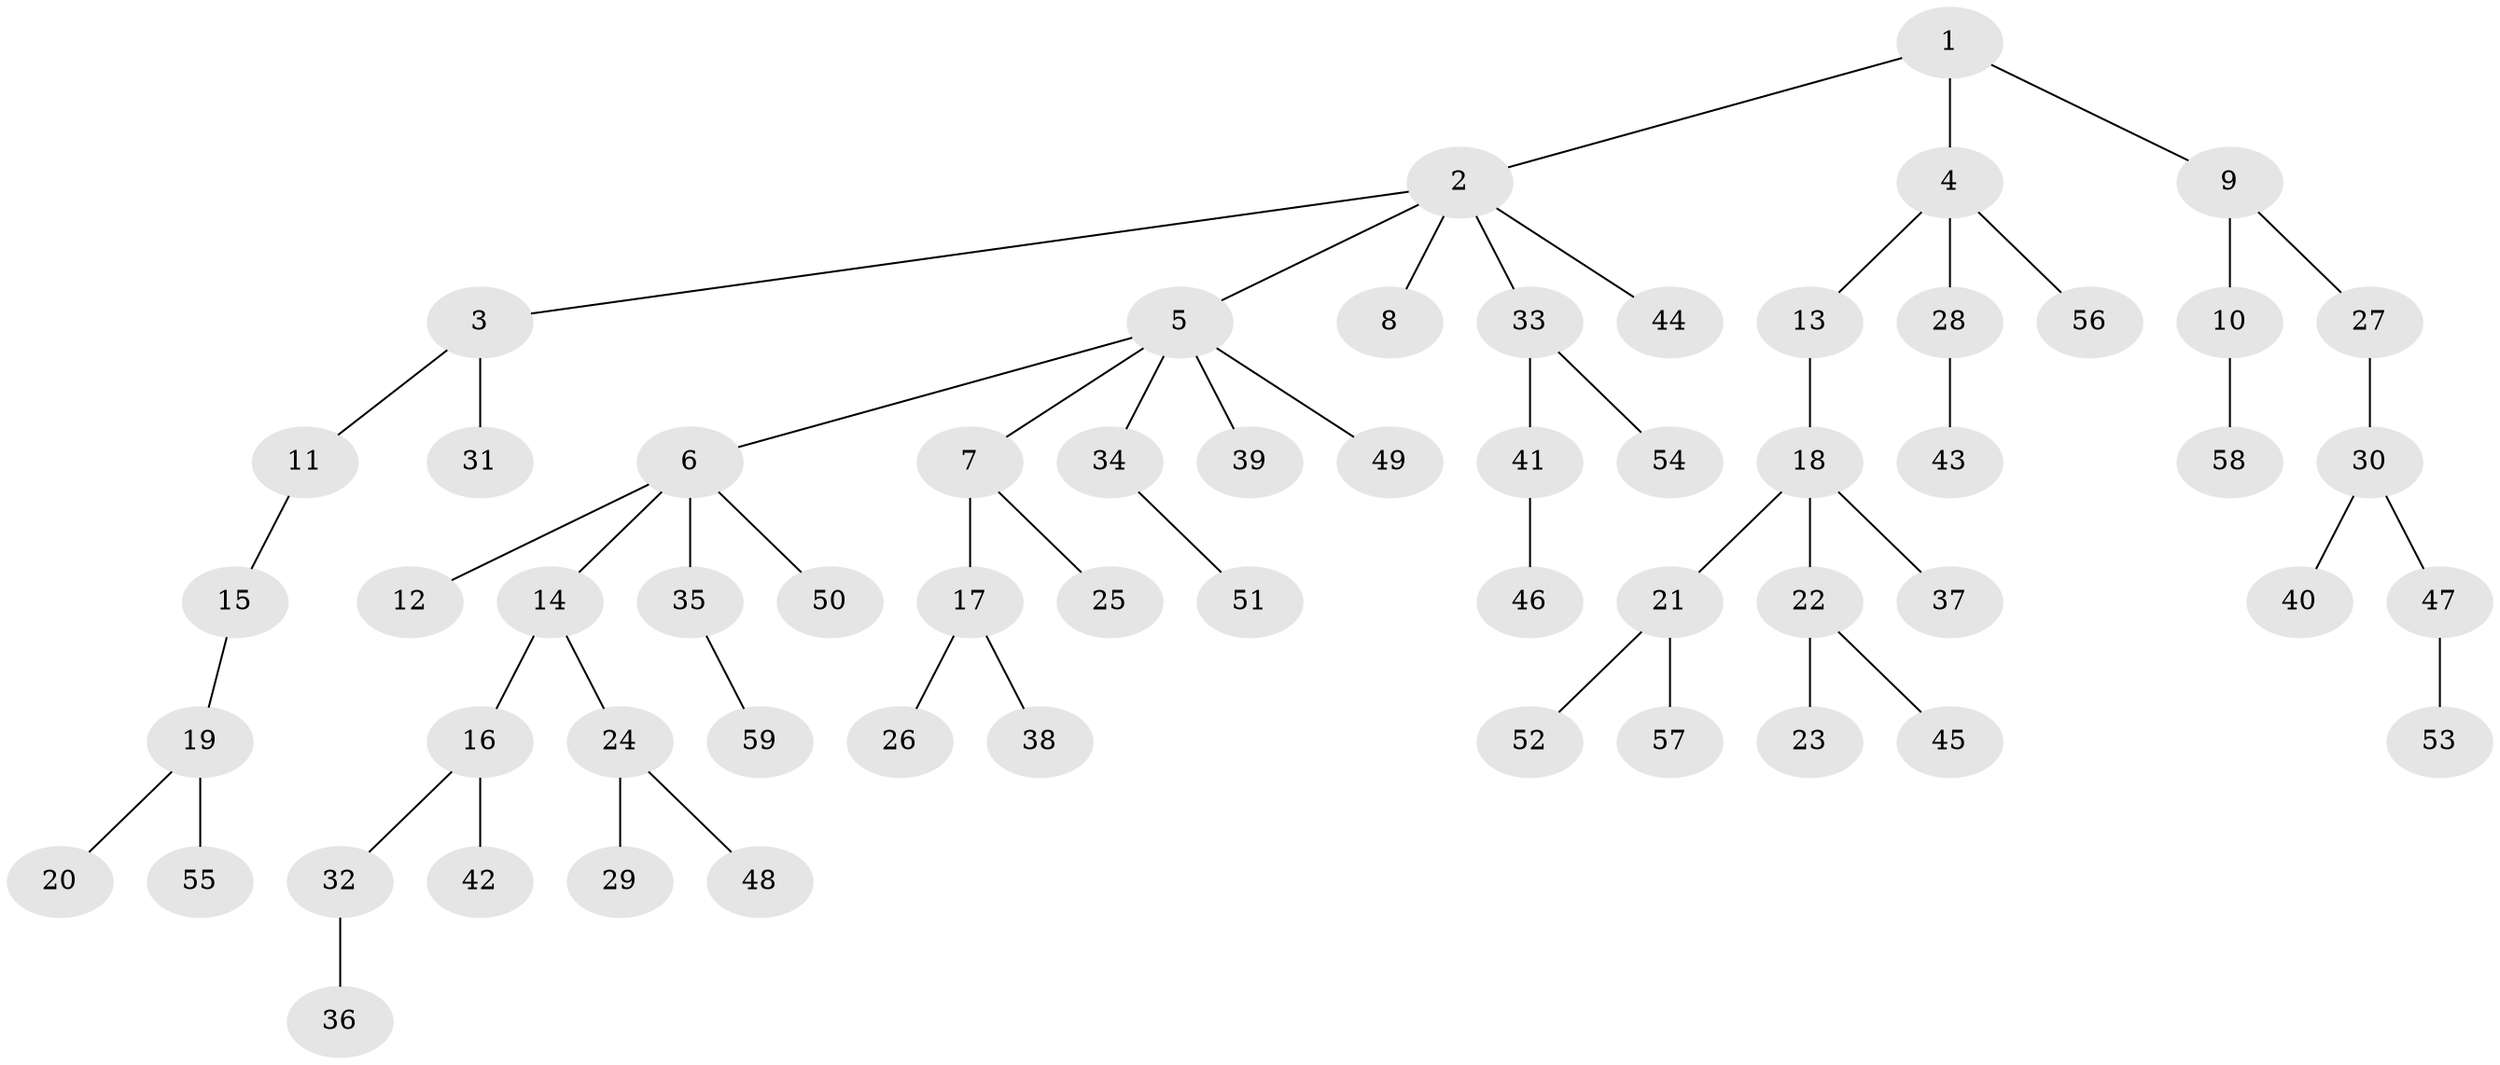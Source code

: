 // Generated by graph-tools (version 1.1) at 2025/53/03/09/25 04:53:36]
// undirected, 59 vertices, 58 edges
graph export_dot {
graph [start="1"]
  node [color=gray90,style=filled];
  1;
  2;
  3;
  4;
  5;
  6;
  7;
  8;
  9;
  10;
  11;
  12;
  13;
  14;
  15;
  16;
  17;
  18;
  19;
  20;
  21;
  22;
  23;
  24;
  25;
  26;
  27;
  28;
  29;
  30;
  31;
  32;
  33;
  34;
  35;
  36;
  37;
  38;
  39;
  40;
  41;
  42;
  43;
  44;
  45;
  46;
  47;
  48;
  49;
  50;
  51;
  52;
  53;
  54;
  55;
  56;
  57;
  58;
  59;
  1 -- 2;
  1 -- 4;
  1 -- 9;
  2 -- 3;
  2 -- 5;
  2 -- 8;
  2 -- 33;
  2 -- 44;
  3 -- 11;
  3 -- 31;
  4 -- 13;
  4 -- 28;
  4 -- 56;
  5 -- 6;
  5 -- 7;
  5 -- 34;
  5 -- 39;
  5 -- 49;
  6 -- 12;
  6 -- 14;
  6 -- 35;
  6 -- 50;
  7 -- 17;
  7 -- 25;
  9 -- 10;
  9 -- 27;
  10 -- 58;
  11 -- 15;
  13 -- 18;
  14 -- 16;
  14 -- 24;
  15 -- 19;
  16 -- 32;
  16 -- 42;
  17 -- 26;
  17 -- 38;
  18 -- 21;
  18 -- 22;
  18 -- 37;
  19 -- 20;
  19 -- 55;
  21 -- 52;
  21 -- 57;
  22 -- 23;
  22 -- 45;
  24 -- 29;
  24 -- 48;
  27 -- 30;
  28 -- 43;
  30 -- 40;
  30 -- 47;
  32 -- 36;
  33 -- 41;
  33 -- 54;
  34 -- 51;
  35 -- 59;
  41 -- 46;
  47 -- 53;
}

